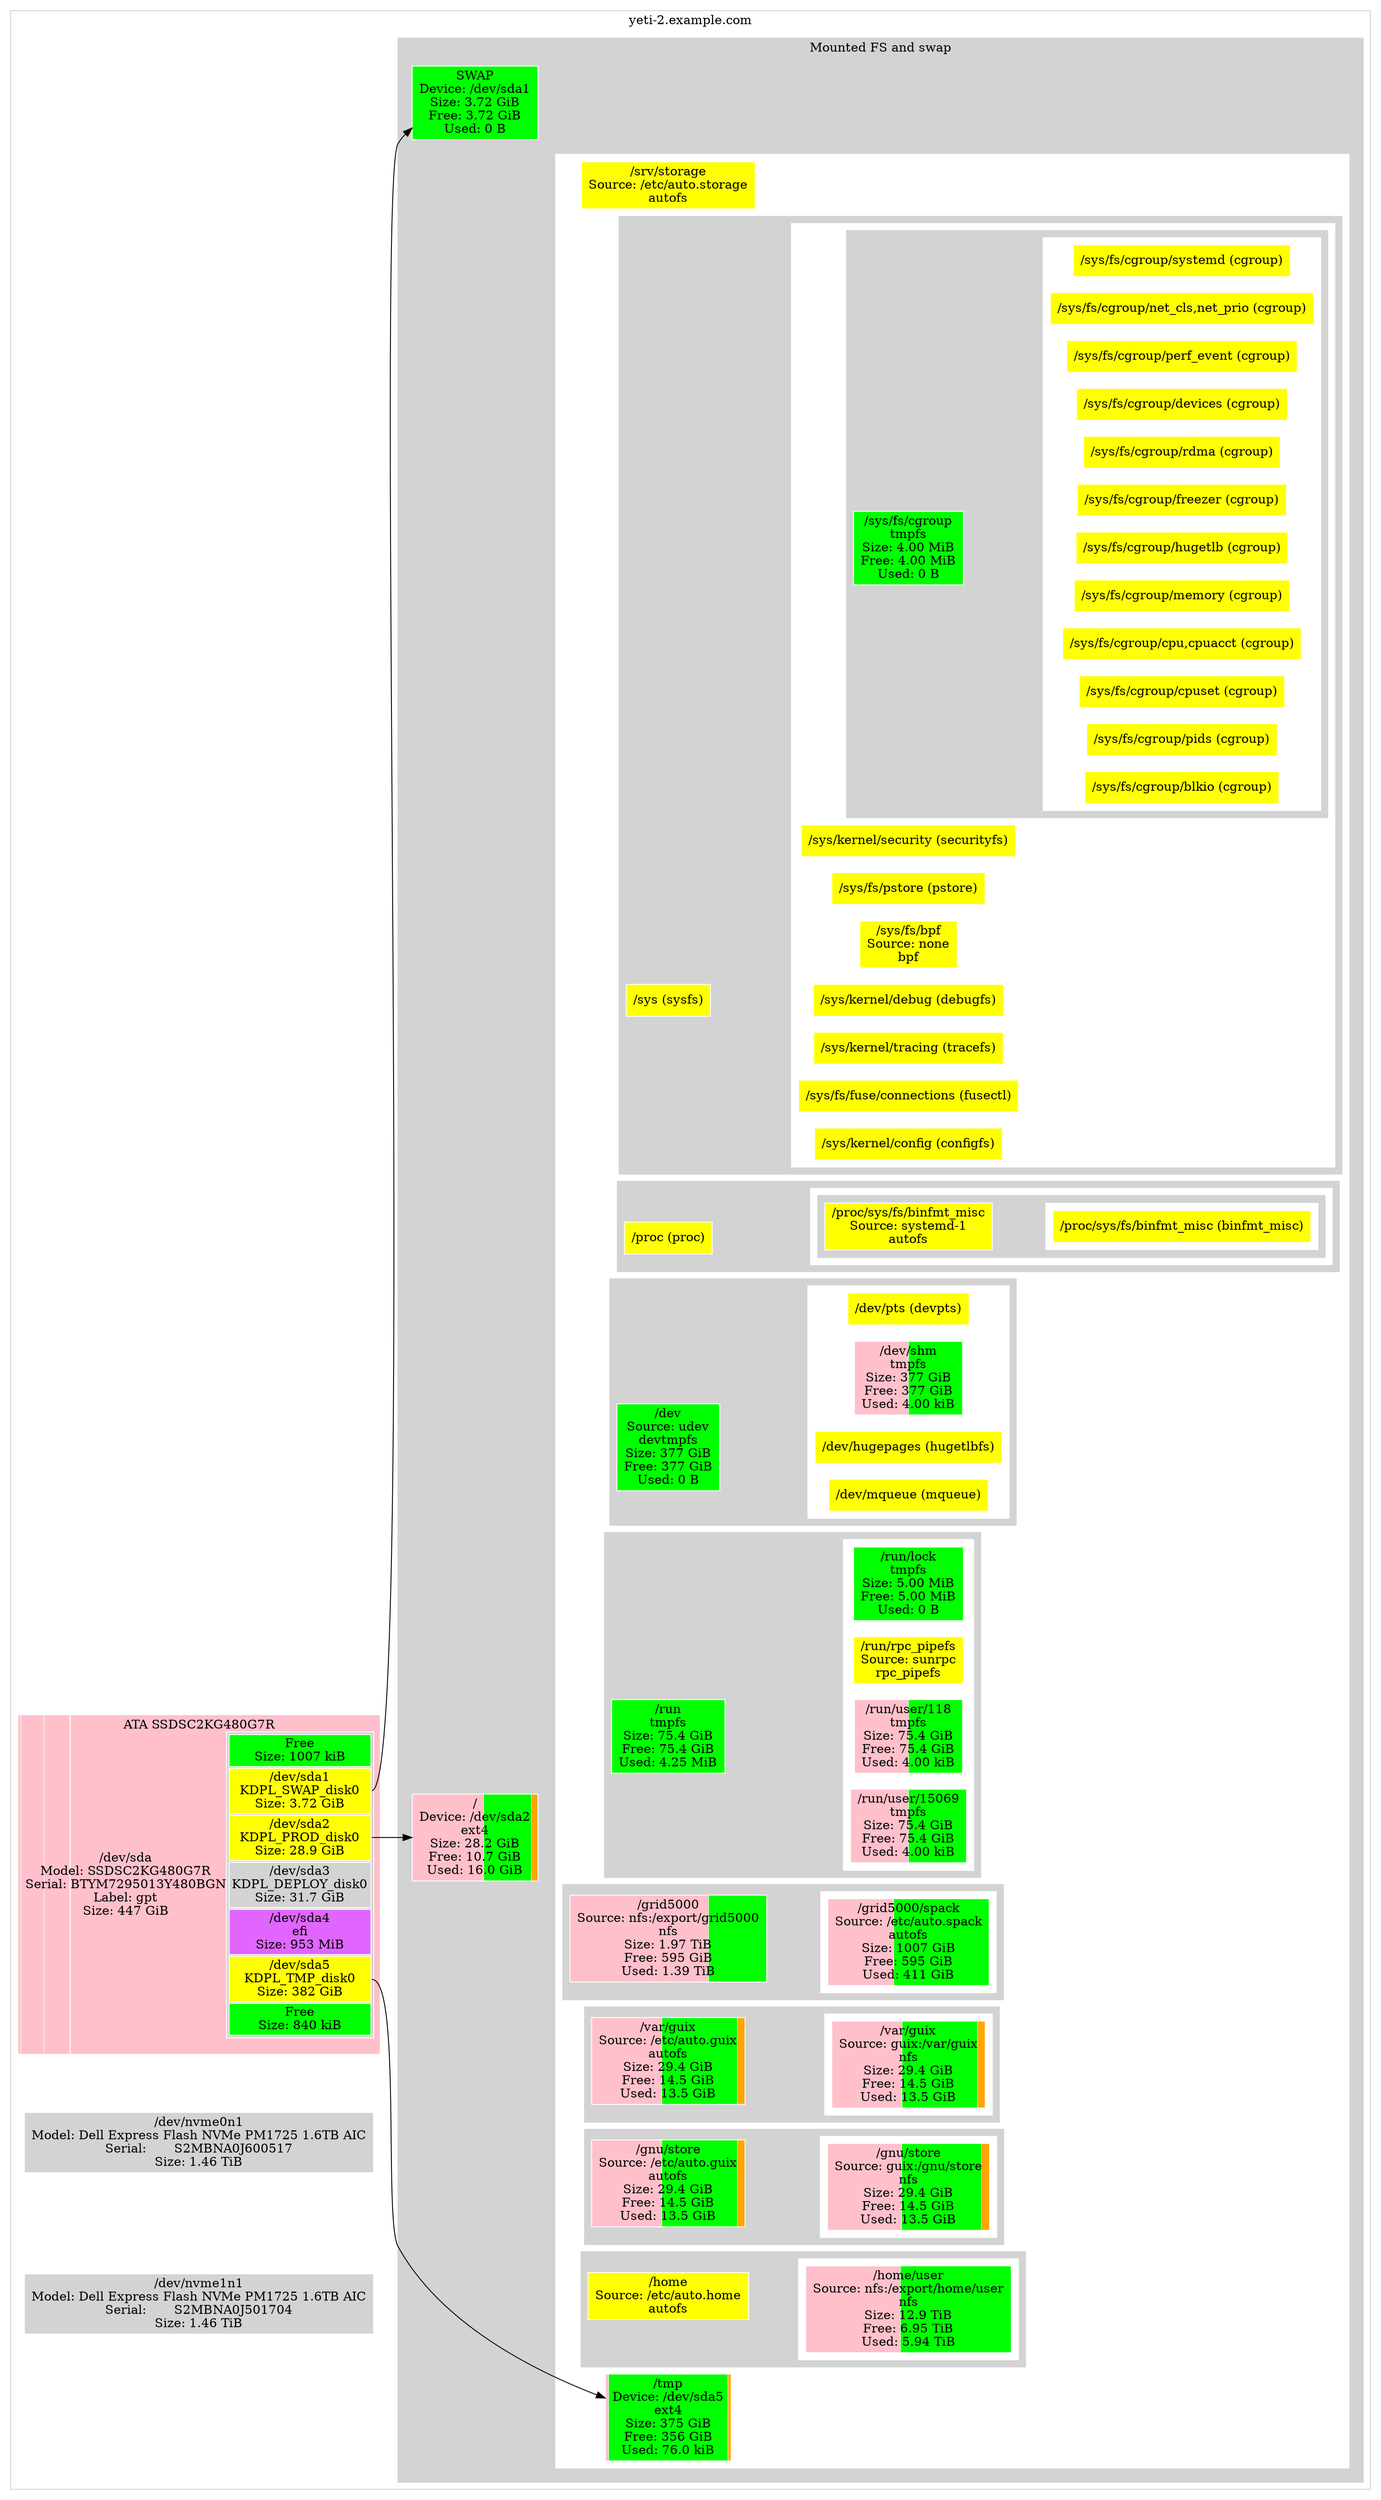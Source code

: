 digraph "yeti-2.example.com"{ // HEADER: MACHINE
	rankdir=LR; // HEADER: MACHINE
	subgraph "cluster_machine@yeti-2.example.com" {
		style=filled;
		color=lightgrey;
		fillcolor=white;
		node [style=filled,color=white,fillcolor=white,shape=rectangle];
			{ "machine@yeti-2.example.com|Partition::GPT@sda" [
				label=<<TABLE BORDER="0" CELLPADDING="0" CELLSPACING="0">
						<TR> <TD COLSPAN="2">ATA SSDSC2KG480G7R</TD> </TR><TR><TD >/dev/sda<BR/>Model: SSDSC2KG480G7R<BR/>Serial: BTYM7295013Y480BGN<BR/>Label: gpt<BR/>Size: 447 GiB</TD>    <TD BGCOLOR="lightgrey">
						<TABLE >
							<TR>
								<TD bgcolor="green">
								Free<BR/>Size: 1007 kiB
								</TD>
							</TR>
							<TR>
								<TD PORT="1" BGCOLOR="yellow">
								/dev/sda1<BR/>KDPL_SWAP_disk0<BR/>Size: 3.72 GiB
								</TD>
							</TR>
							<TR>
								<TD PORT="2" BGCOLOR="yellow">
								/dev/sda2<BR/>KDPL_PROD_disk0<BR/>Size: 28.9 GiB
								</TD>
							</TR>
							<TR>
								<TD PORT="3" BGCOLOR="lightgrey">
								/dev/sda3<BR/>KDPL_DEPLOY_disk0<BR/>Size: 31.7 GiB
								</TD>
							</TR>
							<TR>
								<TD PORT="4" BGCOLOR="mediumorchid1">
								/dev/sda4<BR/>efi<BR/>Size: 953 MiB
								</TD>
							</TR>
							<TR>
								<TD PORT="5" BGCOLOR="yellow">
								/dev/sda5<BR/>KDPL_TMP_disk0<BR/>Size: 382 GiB
								</TD>
							</TR>
							<TR>
								<TD bgcolor="green">
								Free<BR/>Size: 840 kiB
								</TD>
							</TR>
						</TABLE>
						</TD> </TR><TR> <TD COLSPAN="2"> </TD> </TR>
					</TABLE>
				>;
				// Style node
				color=white;
				fillcolor=lightgrey;
				shape="rectangle";
				style=striped;
				fillcolor="green;0.000002:pink;0.008330:pink;0.064570:pink;0.070818:pink;0.002081:pink;0.854197:green;0.000002";
			]; }
			subgraph "cluster_machine@yeti-2.example.com|FS" {
				style=filled;
				color=lightgrey;
				fillcolor=lightgrey;
				node [style=filled,color=white,fillcolor=lightgrey,shape=rectangle];
				{ "machine@yeti-2.example.com|FS|::SWAP::Partition@sda1" [
					label="SWAP\nDevice: /dev/sda1\nSize: 3.72 GiB\nFree: 3.72 GiB\nUsed: 0 B";
					shape=rectangle;style=striped;fillcolor="green"
				]; }
				subgraph "cluster_machine@yeti-2.example.com|FS|::MP@27@/" {
					style=filled;
					color=lightgrey;
					fillcolor=lightgrey;
					node [style=filled,color=white,fillcolor=lightgrey,shape=rectangle];
					{ "machine@yeti-2.example.com|FS|::MP@27@/|::FS@FS@27@/" [
						label="/\nDevice: /dev/sda2\next4\nSize: 28.2 GiB\nFree: 10.7 GiB\nUsed: 16.0 GiB";
						shape=rectangle;style=striped;fillcolor="pink;0.568108.2:green;0.380240.2:orange"
					]; }
					subgraph "cluster_machine@yeti-2.example.com|FS|::MP@27@/|::C@27@/" {
						color=white;
						fillcolor=white;
						subgraph "cluster_machine@yeti-2.example.com|FS|::MP@27@/|::C@27@/|FS::MP@22@/sys" {
							style=filled;
							color=lightgrey;
							fillcolor=lightgrey;
							node [style=filled,color=white,fillcolor=lightgrey,shape=rectangle];
							{ "machine@yeti-2.example.com|FS|::MP@27@/|::C@27@/|FS::MP@22@/sys|::FS@FS@22@/sys" [
								label="/sys (sysfs)";
								shape=rectangle;style=striped;fillcolor="yellow"
							]; }
							subgraph "cluster_machine@yeti-2.example.com|FS|::MP@27@/|::C@27@/|FS::MP@22@/sys|::C@22@/sys" {
								color=white;
								fillcolor=white;
								{ "machine@yeti-2.example.com|FS|::MP@27@/|::C@27@/|FS::MP@22@/sys|::C@22@/sys|FS::MP::FS@FS@28@/sys/kernel/security" [
									label="/sys/kernel/security (securityfs)";
									shape=rectangle;style=striped;fillcolor="yellow"
								]; }
								subgraph "cluster_machine@yeti-2.example.com|FS|::MP@27@/|::C@27@/|FS::MP@22@/sys|::C@22@/sys|FS::MP@31@/sys/fs/cgroup" {
									style=filled;
									color=lightgrey;
									fillcolor=lightgrey;
									node [style=filled,color=white,fillcolor=lightgrey,shape=rectangle];
									{ "machine@yeti-2.example.com|FS|::MP@27@/|::C@27@/|FS::MP@22@/sys|::C@22@/sys|FS::MP@31@/sys/fs/cgroup|::FS@FS@31@/sys/fs/cgroup" [
										label="/sys/fs/cgroup\ntmpfs\nSize: 4.00 MiB\nFree: 4.00 MiB\nUsed: 0 B";
										shape=rectangle;style=striped;fillcolor="green"
									]; }
									subgraph "cluster_machine@yeti-2.example.com|FS|::MP@27@/|::C@27@/|FS::MP@22@/sys|::C@22@/sys|FS::MP@31@/sys/fs/cgroup|::C@31@/sys/fs/cgroup" {
										color=white;
										fillcolor=white;
										{ "machine@yeti-2.example.com|FS|::MP@27@/|::C@27@/|FS::MP@22@/sys|::C@22@/sys|FS::MP@31@/sys/fs/cgroup|::C@31@/sys/fs/cgroup|FS::MP::FS@FS@32@/sys/fs/cgroup/systemd" [
											label="/sys/fs/cgroup/systemd (cgroup)";
											shape=rectangle;style=striped;fillcolor="yellow"
										]; }
										{ "machine@yeti-2.example.com|FS|::MP@27@/|::C@27@/|FS::MP@22@/sys|::C@22@/sys|FS::MP@31@/sys/fs/cgroup|::C@31@/sys/fs/cgroup|FS::MP::FS@FS@35@/sys/fs/cgroup/net_cls,net_prio" [
											label="/sys/fs/cgroup/net_cls,net_prio (cgroup)";
											shape=rectangle;style=striped;fillcolor="yellow"
										]; }
										{ "machine@yeti-2.example.com|FS|::MP@27@/|::C@27@/|FS::MP@22@/sys|::C@22@/sys|FS::MP@31@/sys/fs/cgroup|::C@31@/sys/fs/cgroup|FS::MP::FS@FS@36@/sys/fs/cgroup/perf_event" [
											label="/sys/fs/cgroup/perf_event (cgroup)";
											shape=rectangle;style=striped;fillcolor="yellow"
										]; }
										{ "machine@yeti-2.example.com|FS|::MP@27@/|::C@27@/|FS::MP@22@/sys|::C@22@/sys|FS::MP@31@/sys/fs/cgroup|::C@31@/sys/fs/cgroup|FS::MP::FS@FS@37@/sys/fs/cgroup/devices" [
											label="/sys/fs/cgroup/devices (cgroup)";
											shape=rectangle;style=striped;fillcolor="yellow"
										]; }
										{ "machine@yeti-2.example.com|FS|::MP@27@/|::C@27@/|FS::MP@22@/sys|::C@22@/sys|FS::MP@31@/sys/fs/cgroup|::C@31@/sys/fs/cgroup|FS::MP::FS@FS@38@/sys/fs/cgroup/rdma" [
											label="/sys/fs/cgroup/rdma (cgroup)";
											shape=rectangle;style=striped;fillcolor="yellow"
										]; }
										{ "machine@yeti-2.example.com|FS|::MP@27@/|::C@27@/|FS::MP@22@/sys|::C@22@/sys|FS::MP@31@/sys/fs/cgroup|::C@31@/sys/fs/cgroup|FS::MP::FS@FS@39@/sys/fs/cgroup/freezer" [
											label="/sys/fs/cgroup/freezer (cgroup)";
											shape=rectangle;style=striped;fillcolor="yellow"
										]; }
										{ "machine@yeti-2.example.com|FS|::MP@27@/|::C@27@/|FS::MP@22@/sys|::C@22@/sys|FS::MP@31@/sys/fs/cgroup|::C@31@/sys/fs/cgroup|FS::MP::FS@FS@40@/sys/fs/cgroup/hugetlb" [
											label="/sys/fs/cgroup/hugetlb (cgroup)";
											shape=rectangle;style=striped;fillcolor="yellow"
										]; }
										{ "machine@yeti-2.example.com|FS|::MP@27@/|::C@27@/|FS::MP@22@/sys|::C@22@/sys|FS::MP@31@/sys/fs/cgroup|::C@31@/sys/fs/cgroup|FS::MP::FS@FS@41@/sys/fs/cgroup/memory" [
											label="/sys/fs/cgroup/memory (cgroup)";
											shape=rectangle;style=striped;fillcolor="yellow"
										]; }
										{ "machine@yeti-2.example.com|FS|::MP@27@/|::C@27@/|FS::MP@22@/sys|::C@22@/sys|FS::MP@31@/sys/fs/cgroup|::C@31@/sys/fs/cgroup|FS::MP::FS@FS@42@/sys/fs/cgroup/cpu,cpuacct" [
											label="/sys/fs/cgroup/cpu,cpuacct (cgroup)";
											shape=rectangle;style=striped;fillcolor="yellow"
										]; }
										{ "machine@yeti-2.example.com|FS|::MP@27@/|::C@27@/|FS::MP@22@/sys|::C@22@/sys|FS::MP@31@/sys/fs/cgroup|::C@31@/sys/fs/cgroup|FS::MP::FS@FS@43@/sys/fs/cgroup/cpuset" [
											label="/sys/fs/cgroup/cpuset (cgroup)";
											shape=rectangle;style=striped;fillcolor="yellow"
										]; }
										{ "machine@yeti-2.example.com|FS|::MP@27@/|::C@27@/|FS::MP@22@/sys|::C@22@/sys|FS::MP@31@/sys/fs/cgroup|::C@31@/sys/fs/cgroup|FS::MP::FS@FS@44@/sys/fs/cgroup/pids" [
											label="/sys/fs/cgroup/pids (cgroup)";
											shape=rectangle;style=striped;fillcolor="yellow"
										]; }
										{ "machine@yeti-2.example.com|FS|::MP@27@/|::C@27@/|FS::MP@22@/sys|::C@22@/sys|FS::MP@31@/sys/fs/cgroup|::C@31@/sys/fs/cgroup|FS::MP::FS@FS@45@/sys/fs/cgroup/blkio" [
											label="/sys/fs/cgroup/blkio (cgroup)";
											shape=rectangle;style=striped;fillcolor="yellow"
										]; }
										label="";
									}
									label="";
								}
								{ "machine@yeti-2.example.com|FS|::MP@27@/|::C@27@/|FS::MP@22@/sys|::C@22@/sys|FS::MP::FS@FS@33@/sys/fs/pstore" [
									label="/sys/fs/pstore (pstore)";
									shape=rectangle;style=striped;fillcolor="yellow"
								]; }
								{ "machine@yeti-2.example.com|FS|::MP@27@/|::C@27@/|FS::MP@22@/sys|::C@22@/sys|FS::MP::FS@FS@34@/sys/fs/bpf" [
									label="/sys/fs/bpf\nSource: none\nbpf";
									shape=rectangle;style=striped;fillcolor="yellow"
								]; }
								{ "machine@yeti-2.example.com|FS|::MP@27@/|::C@27@/|FS::MP@22@/sys|::C@22@/sys|FS::MP::FS@FS@49@/sys/kernel/debug" [
									label="/sys/kernel/debug (debugfs)";
									shape=rectangle;style=striped;fillcolor="yellow"
								]; }
								{ "machine@yeti-2.example.com|FS|::MP@27@/|::C@27@/|FS::MP@22@/sys|::C@22@/sys|FS::MP::FS@FS@50@/sys/kernel/tracing" [
									label="/sys/kernel/tracing (tracefs)";
									shape=rectangle;style=striped;fillcolor="yellow"
								]; }
								{ "machine@yeti-2.example.com|FS|::MP@27@/|::C@27@/|FS::MP@22@/sys|::C@22@/sys|FS::MP::FS@FS@52@/sys/fs/fuse/connections" [
									label="/sys/fs/fuse/connections (fusectl)";
									shape=rectangle;style=striped;fillcolor="yellow"
								]; }
								{ "machine@yeti-2.example.com|FS|::MP@27@/|::C@27@/|FS::MP@22@/sys|::C@22@/sys|FS::MP::FS@FS@53@/sys/kernel/config" [
									label="/sys/kernel/config (configfs)";
									shape=rectangle;style=striped;fillcolor="yellow"
								]; }
								label="";
							}
							label="";
						}
						subgraph "cluster_machine@yeti-2.example.com|FS|::MP@27@/|::C@27@/|FS::MP@23@/proc" {
							style=filled;
							color=lightgrey;
							fillcolor=lightgrey;
							node [style=filled,color=white,fillcolor=lightgrey,shape=rectangle];
							{ "machine@yeti-2.example.com|FS|::MP@27@/|::C@27@/|FS::MP@23@/proc|::FS@FS@23@/proc" [
								label="/proc (proc)";
								shape=rectangle;style=striped;fillcolor="yellow"
							]; }
							subgraph "cluster_machine@yeti-2.example.com|FS|::MP@27@/|::C@27@/|FS::MP@23@/proc|::C@23@/proc" {
								color=white;
								fillcolor=white;
								subgraph "cluster_machine@yeti-2.example.com|FS|::MP@27@/|::C@27@/|FS::MP@23@/proc|::C@23@/proc|FS::MP@46@/proc/sys/fs/binfmt_misc" {
									style=filled;
									color=lightgrey;
									fillcolor=lightgrey;
									node [style=filled,color=white,fillcolor=lightgrey,shape=rectangle];
									{ "machine@yeti-2.example.com|FS|::MP@27@/|::C@27@/|FS::MP@23@/proc|::C@23@/proc|FS::MP@46@/proc/sys/fs/binfmt_misc|::FS@FS@46@/proc/sys/fs/binfmt_misc" [
										label="/proc/sys/fs/binfmt_misc\nSource: systemd-1\nautofs";
										shape=rectangle;style=striped;fillcolor="yellow"
									]; }
									subgraph "cluster_machine@yeti-2.example.com|FS|::MP@27@/|::C@27@/|FS::MP@23@/proc|::C@23@/proc|FS::MP@46@/proc/sys/fs/binfmt_misc|::C@46@/proc/sys/fs/binfmt_misc" {
										color=white;
										fillcolor=white;
										{ "machine@yeti-2.example.com|FS|::MP@27@/|::C@27@/|FS::MP@23@/proc|::C@23@/proc|FS::MP@46@/proc/sys/fs/binfmt_misc|::C@46@/proc/sys/fs/binfmt_misc|FS::MP::FS@FS@127@/proc/sys/fs/binfmt_misc" [
											label="/proc/sys/fs/binfmt_misc (binfmt_misc)";
											shape=rectangle;style=striped;fillcolor="yellow"
										]; }
										label="";
									}
									label="";
								}
								label="";
							}
							label="";
						}
						subgraph "cluster_machine@yeti-2.example.com|FS|::MP@27@/|::C@27@/|FS::MP@24@/dev" {
							style=filled;
							color=lightgrey;
							fillcolor=lightgrey;
							node [style=filled,color=white,fillcolor=lightgrey,shape=rectangle];
							{ "machine@yeti-2.example.com|FS|::MP@27@/|::C@27@/|FS::MP@24@/dev|::FS@FS@24@/dev" [
								label="/dev\nSource: udev\ndevtmpfs\nSize: 377 GiB\nFree: 377 GiB\nUsed: 0 B";
								shape=rectangle;style=striped;fillcolor="green"
							]; }
							subgraph "cluster_machine@yeti-2.example.com|FS|::MP@27@/|::C@27@/|FS::MP@24@/dev|::C@24@/dev" {
								color=white;
								fillcolor=white;
								{ "machine@yeti-2.example.com|FS|::MP@27@/|::C@27@/|FS::MP@24@/dev|::C@24@/dev|FS::MP::FS@FS@25@/dev/pts" [
									label="/dev/pts (devpts)";
									shape=rectangle;style=striped;fillcolor="yellow"
								]; }
								{ "machine@yeti-2.example.com|FS|::MP@27@/|::C@27@/|FS::MP@24@/dev|::C@24@/dev|FS::MP::FS@FS@29@/dev/shm" [
									label="/dev/shm\ntmpfs\nSize: 377 GiB\nFree: 377 GiB\nUsed: 4.00 kiB";
									shape=rectangle;style=striped;fillcolor="pink;0.000000.2:green"
								]; }
								{ "machine@yeti-2.example.com|FS|::MP@27@/|::C@27@/|FS::MP@24@/dev|::C@24@/dev|FS::MP::FS@FS@47@/dev/hugepages" [
									label="/dev/hugepages (hugetlbfs)";
									shape=rectangle;style=striped;fillcolor="yellow"
								]; }
								{ "machine@yeti-2.example.com|FS|::MP@27@/|::C@27@/|FS::MP@24@/dev|::C@24@/dev|FS::MP::FS@FS@48@/dev/mqueue" [
									label="/dev/mqueue (mqueue)";
									shape=rectangle;style=striped;fillcolor="yellow"
								]; }
								label="";
							}
							label="";
						}
						subgraph "cluster_machine@yeti-2.example.com|FS|::MP@27@/|::C@27@/|FS::MP@26@/run" {
							style=filled;
							color=lightgrey;
							fillcolor=lightgrey;
							node [style=filled,color=white,fillcolor=lightgrey,shape=rectangle];
							{ "machine@yeti-2.example.com|FS|::MP@27@/|::C@27@/|FS::MP@26@/run|::FS@FS@26@/run" [
								label="/run\ntmpfs\nSize: 75.4 GiB\nFree: 75.4 GiB\nUsed: 4.25 MiB";
								shape=rectangle;style=striped;fillcolor="pink;0.000055.2:green"
							]; }
							subgraph "cluster_machine@yeti-2.example.com|FS|::MP@27@/|::C@27@/|FS::MP@26@/run|::C@26@/run" {
								color=white;
								fillcolor=white;
								{ "machine@yeti-2.example.com|FS|::MP@27@/|::C@27@/|FS::MP@26@/run|::C@26@/run|FS::MP::FS@FS@30@/run/lock" [
									label="/run/lock\ntmpfs\nSize: 5.00 MiB\nFree: 5.00 MiB\nUsed: 0 B";
									shape=rectangle;style=striped;fillcolor="green"
								]; }
								{ "machine@yeti-2.example.com|FS|::MP@27@/|::C@27@/|FS::MP@26@/run|::C@26@/run|FS::MP::FS@FS@51@/run/rpc_pipefs" [
									label="/run/rpc_pipefs\nSource: sunrpc\nrpc_pipefs";
									shape=rectangle;style=striped;fillcolor="yellow"
								]; }
								{ "machine@yeti-2.example.com|FS|::MP@27@/|::C@27@/|FS::MP@26@/run|::C@26@/run|FS::MP::FS@FS@436@/run/user/118" [
									label="/run/user/118\ntmpfs\nSize: 75.4 GiB\nFree: 75.4 GiB\nUsed: 4.00 kiB";
									shape=rectangle;style=striped;fillcolor="pink;0.000000.2:green"
								]; }
								{ "machine@yeti-2.example.com|FS|::MP@27@/|::C@27@/|FS::MP@26@/run|::C@26@/run|FS::MP::FS@FS@480@/run/user/15069" [
									label="/run/user/15069\ntmpfs\nSize: 75.4 GiB\nFree: 75.4 GiB\nUsed: 4.00 kiB";
									shape=rectangle;style=striped;fillcolor="pink;0.000000.2:green"
								]; }
								label="";
							}
							label="";
						}
						{ "machine@yeti-2.example.com|FS|::MP@27@/|::C@27@/|FS::MP::FS@FS@124@/tmp" [
							label="/tmp\nDevice: /dev/sda5\next4\nSize: 375 GiB\nFree: 356 GiB\nUsed: 76.0 kiB";
							shape=rectangle;style=striped;fillcolor="pink;0.000000.2:green;0.949016.2:orange"
						]; }
						subgraph "cluster_machine@yeti-2.example.com|FS|::MP@27@/|::C@27@/|FS::MP@370@/grid5000" {
							style=filled;
							color=lightgrey;
							fillcolor=lightgrey;
							node [style=filled,color=white,fillcolor=lightgrey,shape=rectangle];
							{ "machine@yeti-2.example.com|FS|::MP@27@/|::C@27@/|FS::MP@370@/grid5000|::FS@FS@370@/grid5000" [
								label="/grid5000\nSource: nfs:/export/grid5000\nnfs\nSize: 1.97 TiB\nFree: 595 GiB\nUsed: 1.39 TiB";
								shape=rectangle;style=striped;fillcolor="pink;0.704732.2:green;0.295260.2:orange"
							]; }
							subgraph "cluster_machine@yeti-2.example.com|FS|::MP@27@/|::C@27@/|FS::MP@370@/grid5000|::C@370@/grid5000" {
								color=white;
								fillcolor=white;
								{ "machine@yeti-2.example.com|FS|::MP@27@/|::C@27@/|FS::MP@370@/grid5000|::C@370@/grid5000|FS::MP::FS@FS@403@/grid5000/spack" [
									label="/grid5000/spack\nSource: /etc/auto.spack\nautofs\nSize: 1007 GiB\nFree: 595 GiB\nUsed: 411 GiB";
									shape=rectangle;style=striped;fillcolor="pink;0.408572.2:green;0.591412.2:orange"
								]; }
								label="";
							}
							label="";
						}
						subgraph "cluster_machine@yeti-2.example.com|FS|::MP@27@/|::C@27@/|FS::MP@381@/var/guix" {
							style=filled;
							color=lightgrey;
							fillcolor=lightgrey;
							node [style=filled,color=white,fillcolor=lightgrey,shape=rectangle];
							{ "machine@yeti-2.example.com|FS|::MP@27@/|::C@27@/|FS::MP@381@/var/guix|::FS@FS@381@/var/guix" [
								label="/var/guix\nSource: /etc/auto.guix\nautofs\nSize: 29.4 GiB\nFree: 14.5 GiB\nUsed: 13.5 GiB";
								shape=rectangle;style=striped;fillcolor="pink;0.457697.2:green;0.493482.2:orange"
							]; }
							subgraph "cluster_machine@yeti-2.example.com|FS|::MP@27@/|::C@27@/|FS::MP@381@/var/guix|::C@381@/var/guix" {
								color=white;
								fillcolor=white;
								{ "machine@yeti-2.example.com|FS|::MP@27@/|::C@27@/|FS::MP@381@/var/guix|::C@381@/var/guix|FS::MP::FS@FS@458@/var/guix" [
									label="/var/guix\nSource: guix:/var/guix\nnfs\nSize: 29.4 GiB\nFree: 14.5 GiB\nUsed: 13.5 GiB";
									shape=rectangle;style=striped;fillcolor="pink;0.457697.2:green;0.493482.2:orange"
								]; }
								label="";
							}
							label="";
						}
						subgraph "cluster_machine@yeti-2.example.com|FS|::MP@27@/|::C@27@/|FS::MP@392@/gnu/store" {
							style=filled;
							color=lightgrey;
							fillcolor=lightgrey;
							node [style=filled,color=white,fillcolor=lightgrey,shape=rectangle];
							{ "machine@yeti-2.example.com|FS|::MP@27@/|::C@27@/|FS::MP@392@/gnu/store|::FS@FS@392@/gnu/store" [
								label="/gnu/store\nSource: /etc/auto.guix\nautofs\nSize: 29.4 GiB\nFree: 14.5 GiB\nUsed: 13.5 GiB";
								shape=rectangle;style=striped;fillcolor="pink;0.457697.2:green;0.493482.2:orange"
							]; }
							subgraph "cluster_machine@yeti-2.example.com|FS|::MP@27@/|::C@27@/|FS::MP@392@/gnu/store|::C@392@/gnu/store" {
								color=white;
								fillcolor=white;
								{ "machine@yeti-2.example.com|FS|::MP@27@/|::C@27@/|FS::MP@392@/gnu/store|::C@392@/gnu/store|FS::MP::FS@FS@469@/gnu/store" [
									label="/gnu/store\nSource: guix:/gnu/store\nnfs\nSize: 29.4 GiB\nFree: 14.5 GiB\nUsed: 13.5 GiB";
									shape=rectangle;style=striped;fillcolor="pink;0.457697.2:green;0.493482.2:orange"
								]; }
								label="";
							}
							label="";
						}
						subgraph "cluster_machine@yeti-2.example.com|FS|::MP@27@/|::C@27@/|FS::MP@414@/home" {
							style=filled;
							color=lightgrey;
							fillcolor=lightgrey;
							node [style=filled,color=white,fillcolor=lightgrey,shape=rectangle];
							{ "machine@yeti-2.example.com|FS|::MP@27@/|::C@27@/|FS::MP@414@/home|::FS@FS@414@/home" [
								label="/home\nSource: /etc/auto.home\nautofs";
								shape=rectangle;style=striped;fillcolor="yellow"
							]; }
							subgraph "cluster_machine@yeti-2.example.com|FS|::MP@27@/|::C@27@/|FS::MP@414@/home|::C@414@/home" {
								color=white;
								fillcolor=white;
								{ "machine@yeti-2.example.com|FS|::MP@27@/|::C@27@/|FS::MP@414@/home|::C@414@/home|FS::MP::FS@FS@447@/home/user" [
									label="/home/user\nSource: nfs:/export/home/user\nnfs\nSize: 12.9 TiB\nFree: 6.95 TiB\nUsed: 5.94 TiB";
									shape=rectangle;style=striped;fillcolor="pink;0.460718.2:green;0.539281.2:orange"
								]; }
								label="";
							}
							label="";
						}
						{ "machine@yeti-2.example.com|FS|::MP@27@/|::C@27@/|FS::MP::FS@FS@425@/srv/storage" [
							label="/srv/storage\nSource: /etc/auto.storage\nautofs";
							shape=rectangle;style=striped;fillcolor="yellow"
						]; }
						label="";
					}
					label="";
				}
				label="Mounted FS and swap";
			}
			subgraph "cluster_machine@yeti-2.example.com|Libvirt" {
				style=filled;
				color=lightgrey;
				fillcolor=lightgrey;
				node [style=filled,color=white,fillcolor=lightgrey,shape=rectangle];
				label="Libvirt Virtual Machines";
			}
			{ "machine@yeti-2.example.com|Partition::None@nvme0n1" [
				label="/dev/nvme0n1\nModel: Dell Express Flash NVMe PM1725 1.6TB AIC\nSerial:       S2MBNA0J600517\nSize: 1.46 TiB";
				fillcolor="lightgrey"
				style=filled
				shape=rectangle
			]; }
			{ "machine@yeti-2.example.com|Partition::None@nvme1n1" [
				label="/dev/nvme1n1\nModel: Dell Express Flash NVMe PM1725 1.6TB AIC\nSerial:       S2MBNA0J501704\nSize: 1.46 TiB";
				fillcolor="lightgrey"
				style=filled
				shape=rectangle
			]; }
			// Links from FS::MP::FS@FS@22@/sys
			"machine@yeti-2.example.com|FS|::MP@27@/|::FS@FS@27@/" -> "machine@yeti-2.example.com|FS|::MP@27@/|::C@27@/|FS::MP@22@/sys|::FS@FS@22@/sys" [style=invis]
			// Links from FS::MP::FS@FS@28@/sys/kernel/security
			"machine@yeti-2.example.com|FS|::MP@27@/|::C@27@/|FS::MP@22@/sys|::FS@FS@22@/sys" -> "machine@yeti-2.example.com|FS|::MP@27@/|::C@27@/|FS::MP@22@/sys|::C@22@/sys|FS::MP::FS@FS@28@/sys/kernel/security" [style=invis]
			// Links from FS::MP::FS@FS@31@/sys/fs/cgroup
			"machine@yeti-2.example.com|FS|::MP@27@/|::C@27@/|FS::MP@22@/sys|::FS@FS@22@/sys" -> "machine@yeti-2.example.com|FS|::MP@27@/|::C@27@/|FS::MP@22@/sys|::C@22@/sys|FS::MP@31@/sys/fs/cgroup|::FS@FS@31@/sys/fs/cgroup" [style=invis]
			// Links from FS::MP::FS@FS@32@/sys/fs/cgroup/systemd
			"machine@yeti-2.example.com|FS|::MP@27@/|::C@27@/|FS::MP@22@/sys|::C@22@/sys|FS::MP@31@/sys/fs/cgroup|::FS@FS@31@/sys/fs/cgroup" -> "machine@yeti-2.example.com|FS|::MP@27@/|::C@27@/|FS::MP@22@/sys|::C@22@/sys|FS::MP@31@/sys/fs/cgroup|::C@31@/sys/fs/cgroup|FS::MP::FS@FS@32@/sys/fs/cgroup/systemd" [style=invis]
			// Links from FS::MP::FS@FS@35@/sys/fs/cgroup/net_cls,net_prio
			"machine@yeti-2.example.com|FS|::MP@27@/|::C@27@/|FS::MP@22@/sys|::C@22@/sys|FS::MP@31@/sys/fs/cgroup|::FS@FS@31@/sys/fs/cgroup" -> "machine@yeti-2.example.com|FS|::MP@27@/|::C@27@/|FS::MP@22@/sys|::C@22@/sys|FS::MP@31@/sys/fs/cgroup|::C@31@/sys/fs/cgroup|FS::MP::FS@FS@35@/sys/fs/cgroup/net_cls,net_prio" [style=invis]
			// Links from FS::MP::FS@FS@36@/sys/fs/cgroup/perf_event
			"machine@yeti-2.example.com|FS|::MP@27@/|::C@27@/|FS::MP@22@/sys|::C@22@/sys|FS::MP@31@/sys/fs/cgroup|::FS@FS@31@/sys/fs/cgroup" -> "machine@yeti-2.example.com|FS|::MP@27@/|::C@27@/|FS::MP@22@/sys|::C@22@/sys|FS::MP@31@/sys/fs/cgroup|::C@31@/sys/fs/cgroup|FS::MP::FS@FS@36@/sys/fs/cgroup/perf_event" [style=invis]
			// Links from FS::MP::FS@FS@37@/sys/fs/cgroup/devices
			"machine@yeti-2.example.com|FS|::MP@27@/|::C@27@/|FS::MP@22@/sys|::C@22@/sys|FS::MP@31@/sys/fs/cgroup|::FS@FS@31@/sys/fs/cgroup" -> "machine@yeti-2.example.com|FS|::MP@27@/|::C@27@/|FS::MP@22@/sys|::C@22@/sys|FS::MP@31@/sys/fs/cgroup|::C@31@/sys/fs/cgroup|FS::MP::FS@FS@37@/sys/fs/cgroup/devices" [style=invis]
			// Links from FS::MP::FS@FS@38@/sys/fs/cgroup/rdma
			"machine@yeti-2.example.com|FS|::MP@27@/|::C@27@/|FS::MP@22@/sys|::C@22@/sys|FS::MP@31@/sys/fs/cgroup|::FS@FS@31@/sys/fs/cgroup" -> "machine@yeti-2.example.com|FS|::MP@27@/|::C@27@/|FS::MP@22@/sys|::C@22@/sys|FS::MP@31@/sys/fs/cgroup|::C@31@/sys/fs/cgroup|FS::MP::FS@FS@38@/sys/fs/cgroup/rdma" [style=invis]
			// Links from FS::MP::FS@FS@39@/sys/fs/cgroup/freezer
			"machine@yeti-2.example.com|FS|::MP@27@/|::C@27@/|FS::MP@22@/sys|::C@22@/sys|FS::MP@31@/sys/fs/cgroup|::FS@FS@31@/sys/fs/cgroup" -> "machine@yeti-2.example.com|FS|::MP@27@/|::C@27@/|FS::MP@22@/sys|::C@22@/sys|FS::MP@31@/sys/fs/cgroup|::C@31@/sys/fs/cgroup|FS::MP::FS@FS@39@/sys/fs/cgroup/freezer" [style=invis]
			// Links from FS::MP::FS@FS@40@/sys/fs/cgroup/hugetlb
			"machine@yeti-2.example.com|FS|::MP@27@/|::C@27@/|FS::MP@22@/sys|::C@22@/sys|FS::MP@31@/sys/fs/cgroup|::FS@FS@31@/sys/fs/cgroup" -> "machine@yeti-2.example.com|FS|::MP@27@/|::C@27@/|FS::MP@22@/sys|::C@22@/sys|FS::MP@31@/sys/fs/cgroup|::C@31@/sys/fs/cgroup|FS::MP::FS@FS@40@/sys/fs/cgroup/hugetlb" [style=invis]
			// Links from FS::MP::FS@FS@41@/sys/fs/cgroup/memory
			"machine@yeti-2.example.com|FS|::MP@27@/|::C@27@/|FS::MP@22@/sys|::C@22@/sys|FS::MP@31@/sys/fs/cgroup|::FS@FS@31@/sys/fs/cgroup" -> "machine@yeti-2.example.com|FS|::MP@27@/|::C@27@/|FS::MP@22@/sys|::C@22@/sys|FS::MP@31@/sys/fs/cgroup|::C@31@/sys/fs/cgroup|FS::MP::FS@FS@41@/sys/fs/cgroup/memory" [style=invis]
			// Links from FS::MP::FS@FS@42@/sys/fs/cgroup/cpu,cpuacct
			"machine@yeti-2.example.com|FS|::MP@27@/|::C@27@/|FS::MP@22@/sys|::C@22@/sys|FS::MP@31@/sys/fs/cgroup|::FS@FS@31@/sys/fs/cgroup" -> "machine@yeti-2.example.com|FS|::MP@27@/|::C@27@/|FS::MP@22@/sys|::C@22@/sys|FS::MP@31@/sys/fs/cgroup|::C@31@/sys/fs/cgroup|FS::MP::FS@FS@42@/sys/fs/cgroup/cpu,cpuacct" [style=invis]
			// Links from FS::MP::FS@FS@43@/sys/fs/cgroup/cpuset
			"machine@yeti-2.example.com|FS|::MP@27@/|::C@27@/|FS::MP@22@/sys|::C@22@/sys|FS::MP@31@/sys/fs/cgroup|::FS@FS@31@/sys/fs/cgroup" -> "machine@yeti-2.example.com|FS|::MP@27@/|::C@27@/|FS::MP@22@/sys|::C@22@/sys|FS::MP@31@/sys/fs/cgroup|::C@31@/sys/fs/cgroup|FS::MP::FS@FS@43@/sys/fs/cgroup/cpuset" [style=invis]
			// Links from FS::MP::FS@FS@44@/sys/fs/cgroup/pids
			"machine@yeti-2.example.com|FS|::MP@27@/|::C@27@/|FS::MP@22@/sys|::C@22@/sys|FS::MP@31@/sys/fs/cgroup|::FS@FS@31@/sys/fs/cgroup" -> "machine@yeti-2.example.com|FS|::MP@27@/|::C@27@/|FS::MP@22@/sys|::C@22@/sys|FS::MP@31@/sys/fs/cgroup|::C@31@/sys/fs/cgroup|FS::MP::FS@FS@44@/sys/fs/cgroup/pids" [style=invis]
			// Links from FS::MP::FS@FS@45@/sys/fs/cgroup/blkio
			"machine@yeti-2.example.com|FS|::MP@27@/|::C@27@/|FS::MP@22@/sys|::C@22@/sys|FS::MP@31@/sys/fs/cgroup|::FS@FS@31@/sys/fs/cgroup" -> "machine@yeti-2.example.com|FS|::MP@27@/|::C@27@/|FS::MP@22@/sys|::C@22@/sys|FS::MP@31@/sys/fs/cgroup|::C@31@/sys/fs/cgroup|FS::MP::FS@FS@45@/sys/fs/cgroup/blkio" [style=invis]
			// Links from FS::MP::FS@FS@33@/sys/fs/pstore
			"machine@yeti-2.example.com|FS|::MP@27@/|::C@27@/|FS::MP@22@/sys|::FS@FS@22@/sys" -> "machine@yeti-2.example.com|FS|::MP@27@/|::C@27@/|FS::MP@22@/sys|::C@22@/sys|FS::MP::FS@FS@33@/sys/fs/pstore" [style=invis]
			// Links from FS::MP::FS@FS@34@/sys/fs/bpf
			"machine@yeti-2.example.com|FS|::MP@27@/|::C@27@/|FS::MP@22@/sys|::FS@FS@22@/sys" -> "machine@yeti-2.example.com|FS|::MP@27@/|::C@27@/|FS::MP@22@/sys|::C@22@/sys|FS::MP::FS@FS@34@/sys/fs/bpf" [style=invis]
			// Links from FS::MP::FS@FS@49@/sys/kernel/debug
			"machine@yeti-2.example.com|FS|::MP@27@/|::C@27@/|FS::MP@22@/sys|::FS@FS@22@/sys" -> "machine@yeti-2.example.com|FS|::MP@27@/|::C@27@/|FS::MP@22@/sys|::C@22@/sys|FS::MP::FS@FS@49@/sys/kernel/debug" [style=invis]
			// Links from FS::MP::FS@FS@50@/sys/kernel/tracing
			"machine@yeti-2.example.com|FS|::MP@27@/|::C@27@/|FS::MP@22@/sys|::FS@FS@22@/sys" -> "machine@yeti-2.example.com|FS|::MP@27@/|::C@27@/|FS::MP@22@/sys|::C@22@/sys|FS::MP::FS@FS@50@/sys/kernel/tracing" [style=invis]
			// Links from FS::MP::FS@FS@52@/sys/fs/fuse/connections
			"machine@yeti-2.example.com|FS|::MP@27@/|::C@27@/|FS::MP@22@/sys|::FS@FS@22@/sys" -> "machine@yeti-2.example.com|FS|::MP@27@/|::C@27@/|FS::MP@22@/sys|::C@22@/sys|FS::MP::FS@FS@52@/sys/fs/fuse/connections" [style=invis]
			// Links from FS::MP::FS@FS@53@/sys/kernel/config
			"machine@yeti-2.example.com|FS|::MP@27@/|::C@27@/|FS::MP@22@/sys|::FS@FS@22@/sys" -> "machine@yeti-2.example.com|FS|::MP@27@/|::C@27@/|FS::MP@22@/sys|::C@22@/sys|FS::MP::FS@FS@53@/sys/kernel/config" [style=invis]
			// Links from FS::MP::FS@FS@23@/proc
			"machine@yeti-2.example.com|FS|::MP@27@/|::FS@FS@27@/" -> "machine@yeti-2.example.com|FS|::MP@27@/|::C@27@/|FS::MP@23@/proc|::FS@FS@23@/proc" [style=invis]
			// Links from FS::MP::FS@FS@46@/proc/sys/fs/binfmt_misc
			"machine@yeti-2.example.com|FS|::MP@27@/|::C@27@/|FS::MP@23@/proc|::FS@FS@23@/proc" -> "machine@yeti-2.example.com|FS|::MP@27@/|::C@27@/|FS::MP@23@/proc|::C@23@/proc|FS::MP@46@/proc/sys/fs/binfmt_misc|::FS@FS@46@/proc/sys/fs/binfmt_misc" [style=invis]
			// Links from FS::MP::FS@FS@127@/proc/sys/fs/binfmt_misc
			"machine@yeti-2.example.com|FS|::MP@27@/|::C@27@/|FS::MP@23@/proc|::C@23@/proc|FS::MP@46@/proc/sys/fs/binfmt_misc|::FS@FS@46@/proc/sys/fs/binfmt_misc" -> "machine@yeti-2.example.com|FS|::MP@27@/|::C@27@/|FS::MP@23@/proc|::C@23@/proc|FS::MP@46@/proc/sys/fs/binfmt_misc|::C@46@/proc/sys/fs/binfmt_misc|FS::MP::FS@FS@127@/proc/sys/fs/binfmt_misc" [style=invis]
			// Links from FS::MP::FS@FS@24@/dev
			"machine@yeti-2.example.com|FS|::MP@27@/|::FS@FS@27@/" -> "machine@yeti-2.example.com|FS|::MP@27@/|::C@27@/|FS::MP@24@/dev|::FS@FS@24@/dev" [style=invis]
			// Links from FS::MP::FS@FS@25@/dev/pts
			"machine@yeti-2.example.com|FS|::MP@27@/|::C@27@/|FS::MP@24@/dev|::FS@FS@24@/dev" -> "machine@yeti-2.example.com|FS|::MP@27@/|::C@27@/|FS::MP@24@/dev|::C@24@/dev|FS::MP::FS@FS@25@/dev/pts" [style=invis]
			// Links from FS::MP::FS@FS@29@/dev/shm
			"machine@yeti-2.example.com|FS|::MP@27@/|::C@27@/|FS::MP@24@/dev|::FS@FS@24@/dev" -> "machine@yeti-2.example.com|FS|::MP@27@/|::C@27@/|FS::MP@24@/dev|::C@24@/dev|FS::MP::FS@FS@29@/dev/shm" [style=invis]
			// Links from FS::MP::FS@FS@47@/dev/hugepages
			"machine@yeti-2.example.com|FS|::MP@27@/|::C@27@/|FS::MP@24@/dev|::FS@FS@24@/dev" -> "machine@yeti-2.example.com|FS|::MP@27@/|::C@27@/|FS::MP@24@/dev|::C@24@/dev|FS::MP::FS@FS@47@/dev/hugepages" [style=invis]
			// Links from FS::MP::FS@FS@48@/dev/mqueue
			"machine@yeti-2.example.com|FS|::MP@27@/|::C@27@/|FS::MP@24@/dev|::FS@FS@24@/dev" -> "machine@yeti-2.example.com|FS|::MP@27@/|::C@27@/|FS::MP@24@/dev|::C@24@/dev|FS::MP::FS@FS@48@/dev/mqueue" [style=invis]
			// Links from FS::MP::FS@FS@26@/run
			"machine@yeti-2.example.com|FS|::MP@27@/|::FS@FS@27@/" -> "machine@yeti-2.example.com|FS|::MP@27@/|::C@27@/|FS::MP@26@/run|::FS@FS@26@/run" [style=invis]
			// Links from FS::MP::FS@FS@30@/run/lock
			"machine@yeti-2.example.com|FS|::MP@27@/|::C@27@/|FS::MP@26@/run|::FS@FS@26@/run" -> "machine@yeti-2.example.com|FS|::MP@27@/|::C@27@/|FS::MP@26@/run|::C@26@/run|FS::MP::FS@FS@30@/run/lock" [style=invis]
			// Links from FS::MP::FS@FS@51@/run/rpc_pipefs
			"machine@yeti-2.example.com|FS|::MP@27@/|::C@27@/|FS::MP@26@/run|::FS@FS@26@/run" -> "machine@yeti-2.example.com|FS|::MP@27@/|::C@27@/|FS::MP@26@/run|::C@26@/run|FS::MP::FS@FS@51@/run/rpc_pipefs" [style=invis]
			// Links from FS::MP::FS@FS@436@/run/user/118
			"machine@yeti-2.example.com|FS|::MP@27@/|::C@27@/|FS::MP@26@/run|::FS@FS@26@/run" -> "machine@yeti-2.example.com|FS|::MP@27@/|::C@27@/|FS::MP@26@/run|::C@26@/run|FS::MP::FS@FS@436@/run/user/118" [style=invis]
			// Links from FS::MP::FS@FS@480@/run/user/15069
			"machine@yeti-2.example.com|FS|::MP@27@/|::C@27@/|FS::MP@26@/run|::FS@FS@26@/run" -> "machine@yeti-2.example.com|FS|::MP@27@/|::C@27@/|FS::MP@26@/run|::C@26@/run|FS::MP::FS@FS@480@/run/user/15069" [style=invis]
			// Links from FS::MP::FS@FS@124@/tmp
			"machine@yeti-2.example.com|FS|::MP@27@/|::FS@FS@27@/" -> "machine@yeti-2.example.com|FS|::MP@27@/|::C@27@/|FS::MP::FS@FS@124@/tmp" [style=invis]
			// Links from FS::MP::FS@FS@370@/grid5000
			"machine@yeti-2.example.com|FS|::MP@27@/|::FS@FS@27@/" -> "machine@yeti-2.example.com|FS|::MP@27@/|::C@27@/|FS::MP@370@/grid5000|::FS@FS@370@/grid5000" [style=invis]
			// Links from FS::MP::FS@FS@403@/grid5000/spack
			"machine@yeti-2.example.com|FS|::MP@27@/|::C@27@/|FS::MP@370@/grid5000|::FS@FS@370@/grid5000" -> "machine@yeti-2.example.com|FS|::MP@27@/|::C@27@/|FS::MP@370@/grid5000|::C@370@/grid5000|FS::MP::FS@FS@403@/grid5000/spack" [style=invis]
			// Links from FS::MP::FS@FS@381@/var/guix
			"machine@yeti-2.example.com|FS|::MP@27@/|::FS@FS@27@/" -> "machine@yeti-2.example.com|FS|::MP@27@/|::C@27@/|FS::MP@381@/var/guix|::FS@FS@381@/var/guix" [style=invis]
			// Links from FS::MP::FS@FS@458@/var/guix
			"machine@yeti-2.example.com|FS|::MP@27@/|::C@27@/|FS::MP@381@/var/guix|::FS@FS@381@/var/guix" -> "machine@yeti-2.example.com|FS|::MP@27@/|::C@27@/|FS::MP@381@/var/guix|::C@381@/var/guix|FS::MP::FS@FS@458@/var/guix" [style=invis]
			// Links from FS::MP::FS@FS@392@/gnu/store
			"machine@yeti-2.example.com|FS|::MP@27@/|::FS@FS@27@/" -> "machine@yeti-2.example.com|FS|::MP@27@/|::C@27@/|FS::MP@392@/gnu/store|::FS@FS@392@/gnu/store" [style=invis]
			// Links from FS::MP::FS@FS@469@/gnu/store
			"machine@yeti-2.example.com|FS|::MP@27@/|::C@27@/|FS::MP@392@/gnu/store|::FS@FS@392@/gnu/store" -> "machine@yeti-2.example.com|FS|::MP@27@/|::C@27@/|FS::MP@392@/gnu/store|::C@392@/gnu/store|FS::MP::FS@FS@469@/gnu/store" [style=invis]
			// Links from FS::MP::FS@FS@414@/home
			"machine@yeti-2.example.com|FS|::MP@27@/|::FS@FS@27@/" -> "machine@yeti-2.example.com|FS|::MP@27@/|::C@27@/|FS::MP@414@/home|::FS@FS@414@/home" [style=invis]
			// Links from FS::MP::FS@FS@447@/home/user
			"machine@yeti-2.example.com|FS|::MP@27@/|::C@27@/|FS::MP@414@/home|::FS@FS@414@/home" -> "machine@yeti-2.example.com|FS|::MP@27@/|::C@27@/|FS::MP@414@/home|::C@414@/home|FS::MP::FS@FS@447@/home/user" [style=invis]
			// Links from FS::MP::FS@FS@425@/srv/storage
			"machine@yeti-2.example.com|FS|::MP@27@/|::FS@FS@27@/" -> "machine@yeti-2.example.com|FS|::MP@27@/|::C@27@/|FS::MP::FS@FS@425@/srv/storage" [style=invis]
			// Links for Partition::GPT@sda
			// TARGET LINK: yeti-2.example.com 480103981056 sda "machine@yeti-2.example.com|Partition::GPT@sda"
			// Links for Partition::Table
			// Links for Partition::Table::Part::Free@_1
			// Links for Partition::Table::Part::Data@sda1
			// Links for Partition::Table::Part::Data@sda2
			// Links for Partition::Table::Part::Data@sda3
			// Links for Partition::Table::Part::Data@sda4
			// Links for Partition::Table::Part::Data@sda5
			// Links for Partition::Table::Part::Free@_2
			// Links for FS
			// Links for FS::SWAP::Partition@sda1
			"machine@yeti-2.example.com|Partition::GPT@sda":"1" -> "machine@yeti-2.example.com|FS|::SWAP::Partition@sda1"
			// Links for FS::SWAP::Partition@sda1
			// Links for FS::MP@27@/
			// Links for FS::MP::FS@FS@27@/
			"machine@yeti-2.example.com|Partition::GPT@sda":"2" -> "machine@yeti-2.example.com|FS|::MP@27@/|::FS@FS@27@/"
			// Links for FS::MP::FS@FS@27@/
			// Links for FS::MP::C@27@/
			// Links for FS::MP@22@/sys
			// Links for FS::MP::FS@FS@22@/sys
			// Links for FS::MP::C@22@/sys
			// Links for FS::MP::FS@FS@28@/sys/kernel/security
			// Links for FS::MP@31@/sys/fs/cgroup
			// Links for FS::MP::FS@FS@31@/sys/fs/cgroup
			// Links for FS::MP::C@31@/sys/fs/cgroup
			// Links for FS::MP::FS@FS@32@/sys/fs/cgroup/systemd
			// Links for FS::MP::FS@FS@35@/sys/fs/cgroup/net_cls,net_prio
			// Links for FS::MP::FS@FS@36@/sys/fs/cgroup/perf_event
			// Links for FS::MP::FS@FS@37@/sys/fs/cgroup/devices
			// Links for FS::MP::FS@FS@38@/sys/fs/cgroup/rdma
			// Links for FS::MP::FS@FS@39@/sys/fs/cgroup/freezer
			// Links for FS::MP::FS@FS@40@/sys/fs/cgroup/hugetlb
			// Links for FS::MP::FS@FS@41@/sys/fs/cgroup/memory
			// Links for FS::MP::FS@FS@42@/sys/fs/cgroup/cpu,cpuacct
			// Links for FS::MP::FS@FS@43@/sys/fs/cgroup/cpuset
			// Links for FS::MP::FS@FS@44@/sys/fs/cgroup/pids
			// Links for FS::MP::FS@FS@45@/sys/fs/cgroup/blkio
			// Links for FS::MP::FS@FS@33@/sys/fs/pstore
			// Links for FS::MP::FS@FS@34@/sys/fs/bpf
			// Links for FS::MP::FS@FS@49@/sys/kernel/debug
			// Links for FS::MP::FS@FS@50@/sys/kernel/tracing
			// Links for FS::MP::FS@FS@52@/sys/fs/fuse/connections
			// Links for FS::MP::FS@FS@53@/sys/kernel/config
			// Links for FS::MP@23@/proc
			// Links for FS::MP::FS@FS@23@/proc
			// Links for FS::MP::C@23@/proc
			// Links for FS::MP@46@/proc/sys/fs/binfmt_misc
			// Links for FS::MP::FS@FS@46@/proc/sys/fs/binfmt_misc
			// Links for FS::MP::C@46@/proc/sys/fs/binfmt_misc
			// Links for FS::MP::FS@FS@127@/proc/sys/fs/binfmt_misc
			// Links for FS::MP@24@/dev
			// Links for FS::MP::FS@FS@24@/dev
			// Links for FS::MP::C@24@/dev
			// Links for FS::MP::FS@FS@25@/dev/pts
			// Links for FS::MP::FS@FS@29@/dev/shm
			// Links for FS::MP::FS@FS@47@/dev/hugepages
			// Links for FS::MP::FS@FS@48@/dev/mqueue
			// Links for FS::MP@26@/run
			// Links for FS::MP::FS@FS@26@/run
			// Links for FS::MP::C@26@/run
			// Links for FS::MP::FS@FS@30@/run/lock
			// Links for FS::MP::FS@FS@51@/run/rpc_pipefs
			// Links for FS::MP::FS@FS@436@/run/user/118
			// Links for FS::MP::FS@FS@480@/run/user/15069
			// Links for FS::MP::FS@FS@124@/tmp
			"machine@yeti-2.example.com|Partition::GPT@sda":"5" -> "machine@yeti-2.example.com|FS|::MP@27@/|::C@27@/|FS::MP::FS@FS@124@/tmp"
			// Links for FS::MP::FS@FS@124@/tmp
			// Links for FS::MP@370@/grid5000
			// Links for FS::MP::FS@FS@370@/grid5000
			// Links for FS::MP::C@370@/grid5000
			// Links for FS::MP::FS@FS@403@/grid5000/spack
			// Links for FS::MP@381@/var/guix
			// Links for FS::MP::FS@FS@381@/var/guix
			// Links for FS::MP::C@381@/var/guix
			// Links for FS::MP::FS@FS@458@/var/guix
			// Links for FS::MP@392@/gnu/store
			// Links for FS::MP::FS@FS@392@/gnu/store
			// Links for FS::MP::C@392@/gnu/store
			// Links for FS::MP::FS@FS@469@/gnu/store
			// Links for FS::MP@414@/home
			// Links for FS::MP::FS@FS@414@/home
			// Links for FS::MP::C@414@/home
			// Links for FS::MP::FS@FS@447@/home/user
			// Links for FS::MP::FS@FS@425@/srv/storage
			// Links for Libvirt Virtual Machines
			// Links for Partition::None@nvme0n1
			// TARGET LINK: yeti-2.example.com 1600321314816 nvme0n1 "machine@yeti-2.example.com|Partition::None@nvme0n1"
			// Links for Partition::None@nvme1n1
			// TARGET LINK: yeti-2.example.com 1600321314816 nvme1n1 "machine@yeti-2.example.com|Partition::None@nvme1n1"
		label="yeti-2.example.com";
	}
} // FOOTER: MACHINE
